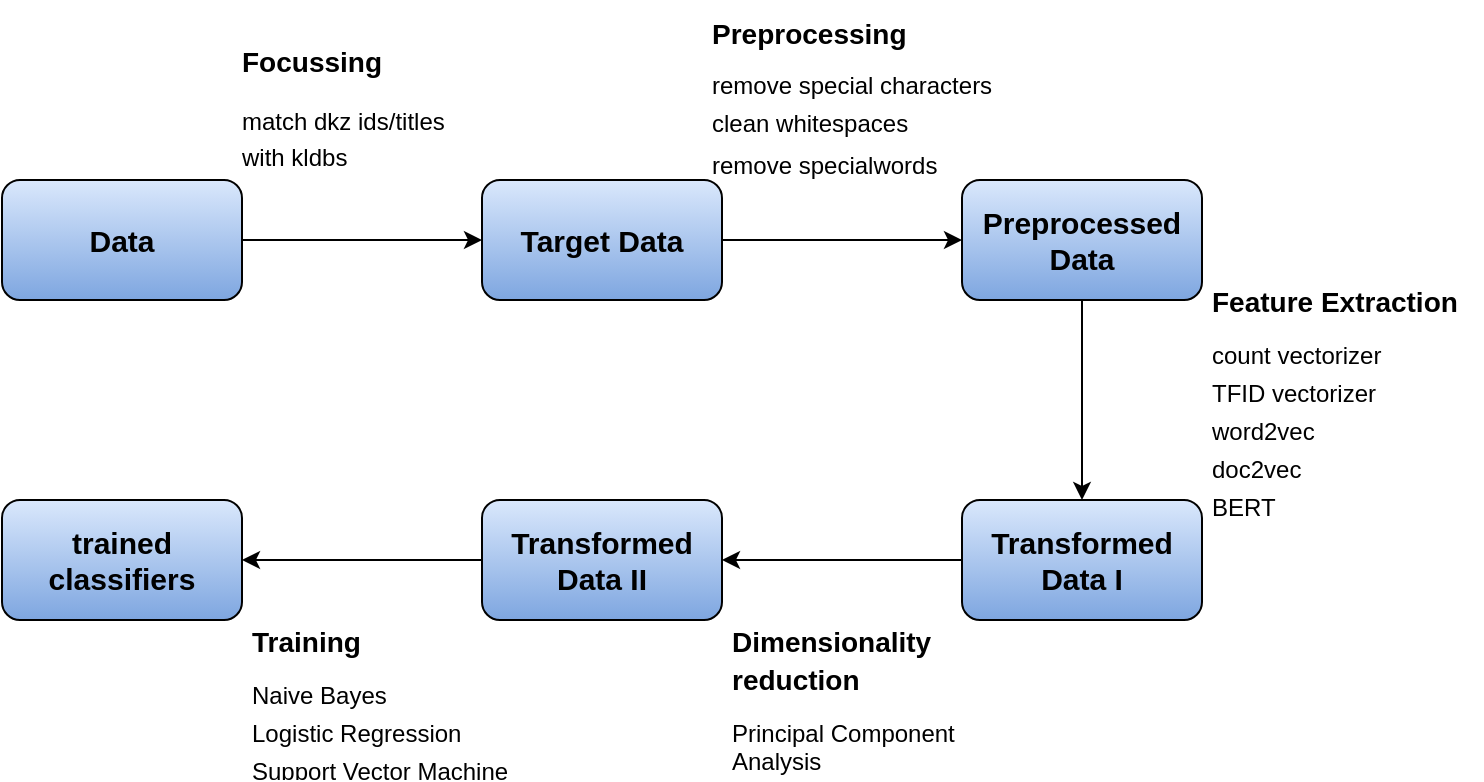 <mxfile version="15.8.9" type="device"><diagram id="T_3EOewc7zIKvnphMSar" name="Page-1"><mxGraphModel dx="1298" dy="754" grid="1" gridSize="10" guides="1" tooltips="1" connect="1" arrows="1" fold="1" page="1" pageScale="1" pageWidth="850" pageHeight="1100" math="0" shadow="0"><root><mxCell id="0"/><mxCell id="1" parent="0"/><mxCell id="kRkIICGowBhxbX1VRxg3-1" value="&lt;span style=&quot;background-color: transparent&quot;&gt;&lt;font style=&quot;font-size: 15px&quot;&gt;&lt;span style=&quot;font-size: 15px&quot;&gt;Data&lt;/span&gt;&lt;/font&gt;&lt;/span&gt;" style="rounded=1;whiteSpace=wrap;html=1;fontSize=15;fontStyle=1;align=center;fillColor=#dae8fc;strokeColor=default;gradientColor=#7ea6e0;" vertex="1" parent="1"><mxGeometry x="120" y="120" width="120" height="60" as="geometry"/></mxCell><mxCell id="kRkIICGowBhxbX1VRxg3-2" value="&lt;font style=&quot;font-size: 15px;&quot;&gt;&lt;span style=&quot;font-size: 15px;&quot;&gt;Target Data&lt;/span&gt;&lt;/font&gt;" style="rounded=1;whiteSpace=wrap;html=1;fontSize=15;fontStyle=1;align=center;fillColor=#dae8fc;strokeColor=#000000;gradientColor=#7ea6e0;" vertex="1" parent="1"><mxGeometry x="360" y="120" width="120" height="60" as="geometry"/></mxCell><mxCell id="kRkIICGowBhxbX1VRxg3-3" value="Preprocessed Data" style="rounded=1;whiteSpace=wrap;html=1;fontSize=15;fontStyle=1;align=center;fillColor=#dae8fc;strokeColor=#000000;gradientColor=#7ea6e0;" vertex="1" parent="1"><mxGeometry x="600" y="120" width="120" height="60" as="geometry"/></mxCell><mxCell id="kRkIICGowBhxbX1VRxg3-4" value="&lt;div style=&quot;font-size: 15px&quot;&gt;Transformed Data I&lt;br&gt;&lt;/div&gt;" style="rounded=1;whiteSpace=wrap;html=1;fontSize=15;fontStyle=1;align=center;fillColor=#dae8fc;strokeColor=#000000;gradientColor=#7ea6e0;" vertex="1" parent="1"><mxGeometry x="600" y="280" width="120" height="60" as="geometry"/></mxCell><mxCell id="kRkIICGowBhxbX1VRxg3-5" value="trained classifiers " style="rounded=1;whiteSpace=wrap;html=1;fontSize=15;fontStyle=1;align=center;fillColor=#dae8fc;strokeColor=#000000;gradientColor=#7ea6e0;" vertex="1" parent="1"><mxGeometry x="120" y="280" width="120" height="60" as="geometry"/></mxCell><mxCell id="kRkIICGowBhxbX1VRxg3-7" value="&lt;div style=&quot;font-size: 15px&quot;&gt;Transformed Data II&lt;br&gt;&lt;/div&gt;" style="rounded=1;whiteSpace=wrap;html=1;fontSize=15;fontStyle=1;align=center;fillColor=#dae8fc;strokeColor=#000000;gradientColor=#7ea6e0;" vertex="1" parent="1"><mxGeometry x="360" y="280" width="120" height="60" as="geometry"/></mxCell><mxCell id="kRkIICGowBhxbX1VRxg3-9" value="" style="endArrow=classic;html=1;rounded=0;fontSize=15;exitX=1;exitY=0.5;exitDx=0;exitDy=0;entryX=0;entryY=0.5;entryDx=0;entryDy=0;" edge="1" parent="1" source="kRkIICGowBhxbX1VRxg3-1" target="kRkIICGowBhxbX1VRxg3-2"><mxGeometry width="50" height="50" relative="1" as="geometry"><mxPoint x="520" y="410" as="sourcePoint"/><mxPoint x="570" y="360" as="targetPoint"/></mxGeometry></mxCell><mxCell id="kRkIICGowBhxbX1VRxg3-10" value="" style="endArrow=classic;html=1;rounded=0;fontSize=15;exitX=1;exitY=0.5;exitDx=0;exitDy=0;entryX=0;entryY=0.5;entryDx=0;entryDy=0;" edge="1" parent="1" source="kRkIICGowBhxbX1VRxg3-2" target="kRkIICGowBhxbX1VRxg3-3"><mxGeometry width="50" height="50" relative="1" as="geometry"><mxPoint x="500" y="150" as="sourcePoint"/><mxPoint x="540" y="150" as="targetPoint"/></mxGeometry></mxCell><mxCell id="kRkIICGowBhxbX1VRxg3-12" value="" style="endArrow=classic;html=1;rounded=0;fontSize=15;exitX=0.5;exitY=1;exitDx=0;exitDy=0;" edge="1" parent="1" source="kRkIICGowBhxbX1VRxg3-3" target="kRkIICGowBhxbX1VRxg3-4"><mxGeometry width="50" height="50" relative="1" as="geometry"><mxPoint x="520" y="410" as="sourcePoint"/><mxPoint x="570" y="360" as="targetPoint"/></mxGeometry></mxCell><mxCell id="kRkIICGowBhxbX1VRxg3-13" value="" style="endArrow=classic;html=1;rounded=0;fontSize=15;exitX=0;exitY=0.5;exitDx=0;exitDy=0;" edge="1" parent="1" source="kRkIICGowBhxbX1VRxg3-4" target="kRkIICGowBhxbX1VRxg3-7"><mxGeometry width="50" height="50" relative="1" as="geometry"><mxPoint x="520" y="410" as="sourcePoint"/><mxPoint x="570" y="360" as="targetPoint"/></mxGeometry></mxCell><mxCell id="kRkIICGowBhxbX1VRxg3-14" value="" style="endArrow=classic;html=1;rounded=0;fontSize=15;exitX=0;exitY=0.5;exitDx=0;exitDy=0;" edge="1" parent="1" source="kRkIICGowBhxbX1VRxg3-7" target="kRkIICGowBhxbX1VRxg3-5"><mxGeometry width="50" height="50" relative="1" as="geometry"><mxPoint x="520" y="410" as="sourcePoint"/><mxPoint x="570" y="360" as="targetPoint"/></mxGeometry></mxCell><mxCell id="kRkIICGowBhxbX1VRxg3-19" value="&lt;h1 style=&quot;font-size: 16px&quot;&gt;&lt;font style=&quot;font-size: 14px&quot;&gt;Focussing&lt;/font&gt;&lt;/h1&gt;&lt;div&gt;&lt;font style=&quot;font-size: 12px&quot;&gt;match dkz ids/titles with kldbs&lt;/font&gt;&lt;br&gt;&lt;/div&gt;" style="text;html=1;spacing=5;spacingTop=-20;whiteSpace=wrap;overflow=hidden;rounded=1;fontSize=15;strokeColor=none;rotation=0;dashed=1;" vertex="1" parent="1"><mxGeometry x="235" y="50" width="130" height="70" as="geometry"/></mxCell><mxCell id="kRkIICGowBhxbX1VRxg3-20" value="&lt;h1 style=&quot;font-size: 14px&quot;&gt;Preprocessing &lt;br&gt;&lt;/h1&gt;&lt;div style=&quot;font-size: 12px&quot;&gt;&lt;font style=&quot;font-size: 12px&quot;&gt;r&lt;font style=&quot;font-size: 12px&quot;&gt;emove special characters&lt;/font&gt;&lt;/font&gt;&lt;/div&gt;&lt;div style=&quot;font-size: 4px&quot;&gt;&lt;font style=&quot;font-size: 4px&quot;&gt;&lt;br&gt;&lt;/font&gt;&lt;/div&gt;&lt;div style=&quot;font-size: 12px&quot;&gt;&lt;font style=&quot;font-size: 12px&quot;&gt;&lt;font style=&quot;font-size: 12px&quot;&gt;clean&lt;/font&gt; &lt;font style=&quot;font-size: 12px&quot;&gt;whitespaces&lt;/font&gt;&lt;/font&gt;&lt;/div&gt;&lt;div style=&quot;font-size: 4px&quot;&gt;&lt;font style=&quot;font-size: 4px&quot;&gt;&lt;br&gt;&lt;/font&gt;&lt;/div&gt;&lt;div style=&quot;font-size: 12px&quot;&gt;&lt;font style=&quot;font-size: 12px&quot;&gt;remove specialwords&lt;/font&gt;&lt;font style=&quot;font-size: 14px&quot;&gt;&lt;br&gt;&lt;/font&gt;&lt;/div&gt;" style="text;html=1;strokeColor=none;fillColor=none;spacing=5;spacingTop=-20;whiteSpace=wrap;overflow=hidden;rounded=0;fontSize=15;rotation=0;dashed=1;" vertex="1" parent="1"><mxGeometry x="470" y="40" width="150" height="90" as="geometry"/></mxCell><mxCell id="kRkIICGowBhxbX1VRxg3-21" value="&lt;h1 style=&quot;font-size: 16px&quot;&gt;&lt;font style=&quot;font-size: 14px&quot;&gt;Feature Extraction&lt;/font&gt;&lt;br&gt;&lt;/h1&gt;&lt;div style=&quot;font-size: 12px&quot;&gt;&lt;font style=&quot;font-size: 12px&quot;&gt;count vectorizer&lt;/font&gt;&lt;/div&gt;&lt;div style=&quot;font-size: 4px&quot;&gt;&lt;font style=&quot;font-size: 4px&quot;&gt;&lt;br&gt;&lt;/font&gt;&lt;/div&gt;&lt;div style=&quot;font-size: 12px&quot;&gt;&lt;font style=&quot;font-size: 12px&quot;&gt;TFID vectorizer&lt;/font&gt;&lt;/div&gt;&lt;div style=&quot;font-size: 4px&quot;&gt;&lt;font style=&quot;font-size: 4px&quot;&gt;&lt;br&gt;&lt;/font&gt;&lt;/div&gt;&lt;div style=&quot;font-size: 12px&quot;&gt;&lt;font style=&quot;font-size: 12px&quot;&gt;word2vec &lt;br&gt;&lt;/font&gt;&lt;/div&gt;&lt;div style=&quot;font-size: 4px&quot;&gt;&lt;font style=&quot;font-size: 4px&quot;&gt;&lt;br&gt;&lt;/font&gt;&lt;/div&gt;&lt;div style=&quot;font-size: 12px&quot;&gt;&lt;font style=&quot;font-size: 12px&quot;&gt;doc2vec&lt;/font&gt;&lt;/div&gt;&lt;div style=&quot;font-size: 4px&quot;&gt;&lt;font style=&quot;font-size: 4px&quot;&gt;&lt;br&gt;&lt;/font&gt;&lt;/div&gt;&lt;div style=&quot;font-size: 12px&quot;&gt;&lt;font style=&quot;font-size: 12px&quot;&gt;BERT &lt;/font&gt;&lt;br&gt;&lt;/div&gt;" style="text;html=1;strokeColor=none;fillColor=none;spacing=5;spacingTop=-20;whiteSpace=wrap;overflow=hidden;rounded=0;fontSize=15;" vertex="1" parent="1"><mxGeometry x="720" y="170" width="140" height="130" as="geometry"/></mxCell><mxCell id="kRkIICGowBhxbX1VRxg3-22" value="&lt;h1 style=&quot;font-size: 16px&quot;&gt;&lt;font style=&quot;font-size: 14px&quot;&gt;Dimensionality&amp;nbsp; reduction &lt;/font&gt;&lt;br&gt;&lt;/h1&gt;&lt;div style=&quot;font-size: 12px&quot;&gt;Principal Component Analysis&lt;br&gt;&lt;/div&gt;&lt;div&gt;&lt;br&gt;&lt;/div&gt;&lt;div&gt;&lt;br&gt;&lt;/div&gt;&lt;div&gt;&lt;br&gt;&lt;/div&gt;&lt;div&gt;&lt;br&gt;&lt;/div&gt;&lt;div&gt;&lt;br&gt;&lt;/div&gt;&lt;div&gt;&lt;br&gt;&lt;/div&gt;&lt;div&gt;&lt;br&gt;&lt;/div&gt;&lt;div&gt;&lt;br&gt;&lt;/div&gt;" style="text;html=1;strokeColor=none;fillColor=none;spacing=5;spacingTop=-20;whiteSpace=wrap;overflow=hidden;rounded=0;fontSize=15;rotation=0;" vertex="1" parent="1"><mxGeometry x="480" y="340" width="130" height="80" as="geometry"/></mxCell><mxCell id="kRkIICGowBhxbX1VRxg3-23" value="&lt;h1 style=&quot;font-size: 16px&quot;&gt;&lt;font style=&quot;font-size: 14px&quot;&gt;Training&lt;br&gt;&lt;/font&gt;&lt;/h1&gt;&lt;div style=&quot;font-size: 12px&quot;&gt;&lt;font style=&quot;font-size: 12px&quot;&gt;Naive Bayes&lt;br&gt;&lt;/font&gt;&lt;/div&gt;&lt;div style=&quot;font-size: 4px&quot;&gt;&lt;font style=&quot;font-size: 4px&quot;&gt;&lt;br&gt;&lt;/font&gt;&lt;/div&gt;&lt;div style=&quot;font-size: 12px&quot;&gt;&lt;font style=&quot;font-size: 12px&quot;&gt;Logistic Regression&lt;br&gt;&lt;/font&gt;&lt;/div&gt;&lt;div style=&quot;font-size: 4px&quot;&gt;&lt;font style=&quot;font-size: 4px&quot;&gt;&lt;br&gt;&lt;/font&gt;&lt;/div&gt;&lt;div style=&quot;font-size: 12px&quot;&gt;&lt;font style=&quot;font-size: 12px&quot;&gt;Support Vector Machine&lt;/font&gt;&lt;br&gt;&lt;/div&gt;&lt;div&gt;&lt;br&gt;&lt;/div&gt;&lt;div&gt;&lt;br&gt;&lt;/div&gt;&lt;div&gt;&lt;br&gt;&lt;/div&gt;&lt;div&gt;&lt;br&gt;&lt;/div&gt;&lt;div&gt;&lt;br&gt;&lt;/div&gt;&lt;div&gt;&lt;br&gt;&lt;/div&gt;&lt;div&gt;&lt;br&gt;&lt;/div&gt;&lt;div&gt;&lt;br&gt;&lt;/div&gt;" style="text;html=1;strokeColor=none;fillColor=none;spacing=5;spacingTop=-20;whiteSpace=wrap;overflow=hidden;rounded=0;fontSize=15;rotation=0;" vertex="1" parent="1"><mxGeometry x="240" y="340" width="140" height="80" as="geometry"/></mxCell></root></mxGraphModel></diagram></mxfile>